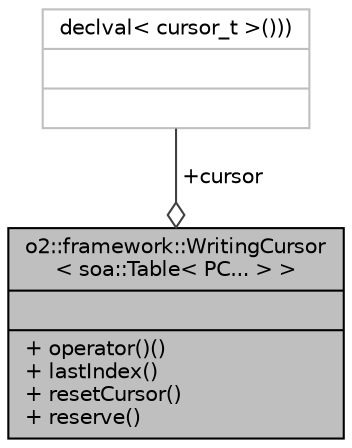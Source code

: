 digraph "o2::framework::WritingCursor&lt; soa::Table&lt; PC... &gt; &gt;"
{
 // INTERACTIVE_SVG=YES
  bgcolor="transparent";
  edge [fontname="Helvetica",fontsize="10",labelfontname="Helvetica",labelfontsize="10"];
  node [fontname="Helvetica",fontsize="10",shape=record];
  Node1 [label="{o2::framework::WritingCursor\l\< soa::Table\< PC... \> \>\n||+ operator()()\l+ lastIndex()\l+ resetCursor()\l+ reserve()\l}",height=0.2,width=0.4,color="black", fillcolor="grey75", style="filled", fontcolor="black"];
  Node2 -> Node1 [color="grey25",fontsize="10",style="solid",label=" +cursor" ,arrowhead="odiamond",fontname="Helvetica"];
  Node2 [label="{declval\< cursor_t \>()))\n||}",height=0.2,width=0.4,color="grey75"];
}
